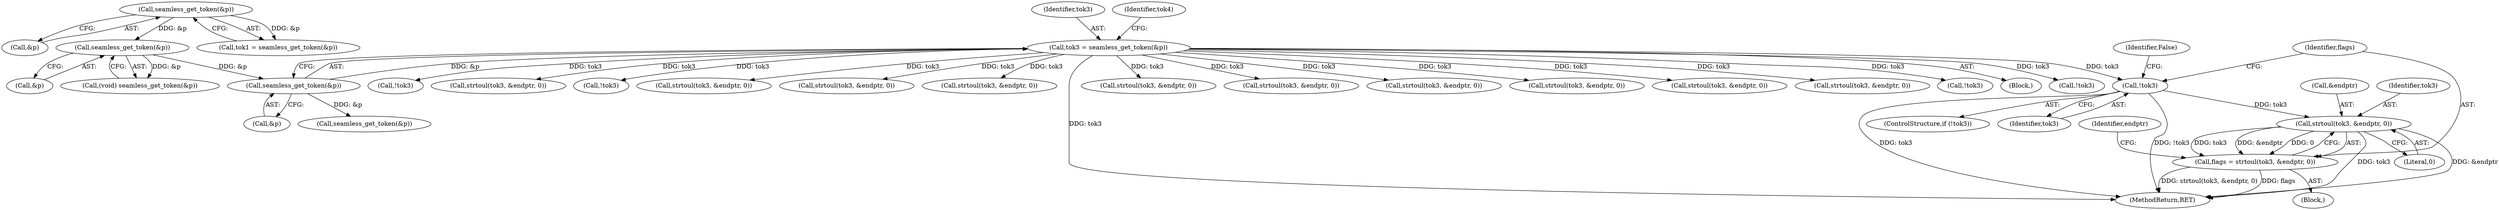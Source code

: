 digraph "0_rdesktop_4dca546d04321a610c1835010b5dad85163b65e1_14@pointer" {
"1000886" [label="(Call,!tok3)"];
"1000141" [label="(Call,tok3 = seamless_get_token(&p))"];
"1000143" [label="(Call,seamless_get_token(&p))"];
"1000138" [label="(Call,seamless_get_token(&p))"];
"1000133" [label="(Call,seamless_get_token(&p))"];
"1000892" [label="(Call,strtoul(tok3, &endptr, 0))"];
"1000890" [label="(Call,flags = strtoul(tok3, &endptr, 0))"];
"1000889" [label="(Identifier,False)"];
"1000887" [label="(Identifier,tok3)"];
"1000892" [label="(Call,strtoul(tok3, &endptr, 0))"];
"1000142" [label="(Identifier,tok3)"];
"1000785" [label="(Call,!tok3)"];
"1000464" [label="(Call,strtoul(tok3, &endptr, 0))"];
"1000759" [label="(Call,!tok3)"];
"1000251" [label="(Call,strtoul(tok3, &endptr, 0))"];
"1000891" [label="(Identifier,flags)"];
"1000660" [label="(Call,strtoul(tok3, &endptr, 0))"];
"1000148" [label="(Call,seamless_get_token(&p))"];
"1000144" [label="(Call,&p)"];
"1000890" [label="(Call,flags = strtoul(tok3, &endptr, 0))"];
"1000290" [label="(Call,strtoul(tok3, &endptr, 0))"];
"1000608" [label="(Call,strtoul(tok3, &endptr, 0))"];
"1000701" [label="(Call,strtoul(tok3, &endptr, 0))"];
"1000139" [label="(Call,&p)"];
"1000894" [label="(Call,&endptr)"];
"1000334" [label="(Call,strtoul(tok3, &endptr, 0))"];
"1000143" [label="(Call,seamless_get_token(&p))"];
"1000136" [label="(Call,(void) seamless_get_token(&p))"];
"1000899" [label="(Identifier,endptr)"];
"1000131" [label="(Call,tok1 = seamless_get_token(&p))"];
"1000133" [label="(Call,seamless_get_token(&p))"];
"1000186" [label="(Call,strtoul(tok3, &endptr, 0))"];
"1000841" [label="(Call,strtoul(tok3, &endptr, 0))"];
"1000886" [label="(Call,!tok3)"];
"1000521" [label="(Call,strtoul(tok3, &endptr, 0))"];
"1000861" [label="(Call,!tok3)"];
"1000141" [label="(Call,tok3 = seamless_get_token(&p))"];
"1000104" [label="(Block,)"];
"1000885" [label="(ControlStructure,if (!tok3))"];
"1000134" [label="(Call,&p)"];
"1000896" [label="(Literal,0)"];
"1000893" [label="(Identifier,tok3)"];
"1000809" [label="(Call,!tok3)"];
"1000138" [label="(Call,seamless_get_token(&p))"];
"1000147" [label="(Identifier,tok4)"];
"1000884" [label="(Block,)"];
"1000907" [label="(MethodReturn,RET)"];
"1000886" -> "1000885"  [label="AST: "];
"1000886" -> "1000887"  [label="CFG: "];
"1000887" -> "1000886"  [label="AST: "];
"1000889" -> "1000886"  [label="CFG: "];
"1000891" -> "1000886"  [label="CFG: "];
"1000886" -> "1000907"  [label="DDG: !tok3"];
"1000886" -> "1000907"  [label="DDG: tok3"];
"1000141" -> "1000886"  [label="DDG: tok3"];
"1000886" -> "1000892"  [label="DDG: tok3"];
"1000141" -> "1000104"  [label="AST: "];
"1000141" -> "1000143"  [label="CFG: "];
"1000142" -> "1000141"  [label="AST: "];
"1000143" -> "1000141"  [label="AST: "];
"1000147" -> "1000141"  [label="CFG: "];
"1000141" -> "1000907"  [label="DDG: tok3"];
"1000143" -> "1000141"  [label="DDG: &p"];
"1000141" -> "1000186"  [label="DDG: tok3"];
"1000141" -> "1000251"  [label="DDG: tok3"];
"1000141" -> "1000290"  [label="DDG: tok3"];
"1000141" -> "1000334"  [label="DDG: tok3"];
"1000141" -> "1000464"  [label="DDG: tok3"];
"1000141" -> "1000521"  [label="DDG: tok3"];
"1000141" -> "1000608"  [label="DDG: tok3"];
"1000141" -> "1000660"  [label="DDG: tok3"];
"1000141" -> "1000701"  [label="DDG: tok3"];
"1000141" -> "1000759"  [label="DDG: tok3"];
"1000141" -> "1000785"  [label="DDG: tok3"];
"1000141" -> "1000809"  [label="DDG: tok3"];
"1000141" -> "1000841"  [label="DDG: tok3"];
"1000141" -> "1000861"  [label="DDG: tok3"];
"1000143" -> "1000144"  [label="CFG: "];
"1000144" -> "1000143"  [label="AST: "];
"1000138" -> "1000143"  [label="DDG: &p"];
"1000143" -> "1000148"  [label="DDG: &p"];
"1000138" -> "1000136"  [label="AST: "];
"1000138" -> "1000139"  [label="CFG: "];
"1000139" -> "1000138"  [label="AST: "];
"1000136" -> "1000138"  [label="CFG: "];
"1000138" -> "1000136"  [label="DDG: &p"];
"1000133" -> "1000138"  [label="DDG: &p"];
"1000133" -> "1000131"  [label="AST: "];
"1000133" -> "1000134"  [label="CFG: "];
"1000134" -> "1000133"  [label="AST: "];
"1000131" -> "1000133"  [label="CFG: "];
"1000133" -> "1000131"  [label="DDG: &p"];
"1000892" -> "1000890"  [label="AST: "];
"1000892" -> "1000896"  [label="CFG: "];
"1000893" -> "1000892"  [label="AST: "];
"1000894" -> "1000892"  [label="AST: "];
"1000896" -> "1000892"  [label="AST: "];
"1000890" -> "1000892"  [label="CFG: "];
"1000892" -> "1000907"  [label="DDG: tok3"];
"1000892" -> "1000907"  [label="DDG: &endptr"];
"1000892" -> "1000890"  [label="DDG: tok3"];
"1000892" -> "1000890"  [label="DDG: &endptr"];
"1000892" -> "1000890"  [label="DDG: 0"];
"1000890" -> "1000884"  [label="AST: "];
"1000891" -> "1000890"  [label="AST: "];
"1000899" -> "1000890"  [label="CFG: "];
"1000890" -> "1000907"  [label="DDG: flags"];
"1000890" -> "1000907"  [label="DDG: strtoul(tok3, &endptr, 0)"];
}
